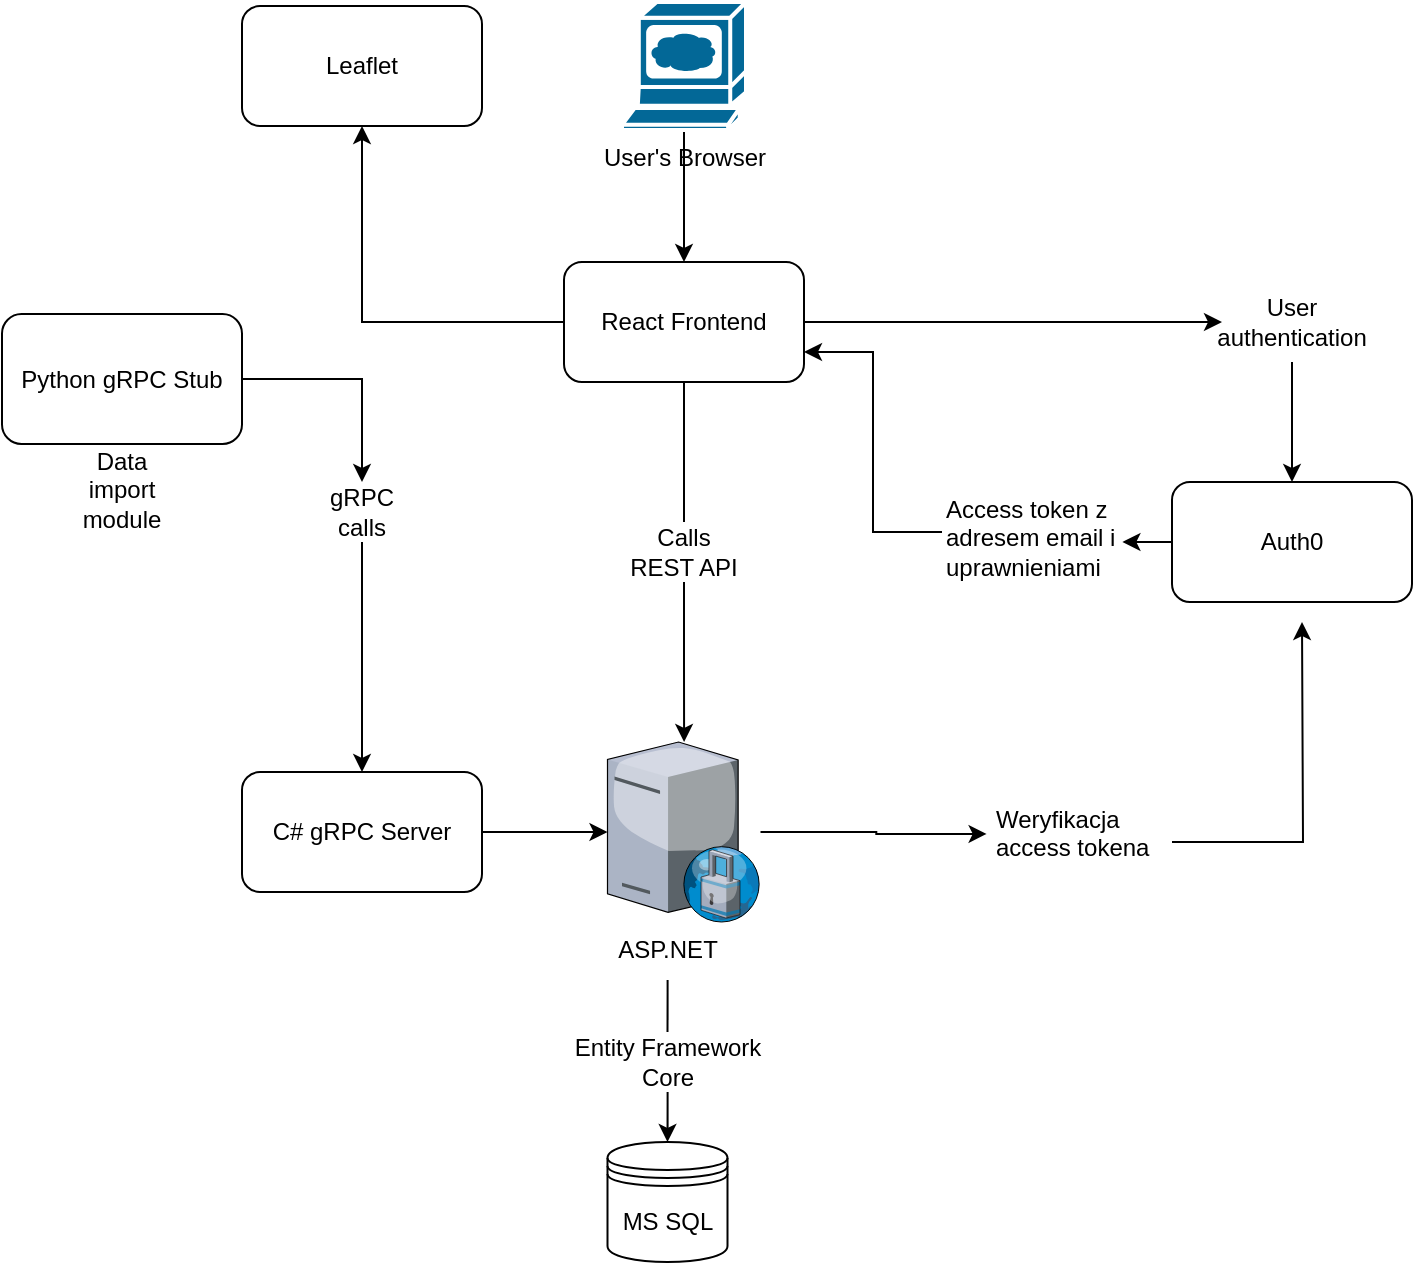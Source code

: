 <mxfile version="20.8.3" type="device"><diagram id="7ut-9iIOZLhbiyHW9Smj" name="Strona-1"><mxGraphModel dx="1434" dy="1993" grid="1" gridSize="10" guides="1" tooltips="1" connect="1" arrows="1" fold="1" page="1" pageScale="1" pageWidth="827" pageHeight="1169" math="0" shadow="0"><root><mxCell id="0"/><mxCell id="1" parent="0"/><mxCell id="j9mrs3jsk5Irx0HYx2g0-12" style="edgeStyle=orthogonalEdgeStyle;rounded=0;orthogonalLoop=1;jettySize=auto;html=1;startArrow=none;" parent="1" source="j9mrs3jsk5Irx0HYx2g0-13" target="j9mrs3jsk5Irx0HYx2g0-2" edge="1"><mxGeometry relative="1" as="geometry"/></mxCell><mxCell id="j9mrs3jsk5Irx0HYx2g0-16" style="edgeStyle=orthogonalEdgeStyle;rounded=0;orthogonalLoop=1;jettySize=auto;html=1;entryX=0.5;entryY=0;entryDx=0;entryDy=0;" parent="1" source="j9mrs3jsk5Irx0HYx2g0-1" target="j9mrs3jsk5Irx0HYx2g0-15" edge="1"><mxGeometry relative="1" as="geometry"/></mxCell><mxCell id="j9mrs3jsk5Irx0HYx2g0-1" value="User's Browser" style="shape=mxgraph.cisco.computers_and_peripherals.web_browser;html=1;pointerEvents=1;dashed=0;fillColor=#036897;strokeColor=#ffffff;strokeWidth=2;verticalLabelPosition=bottom;verticalAlign=top;align=center;outlineConnect=0;" parent="1" vertex="1"><mxGeometry x="320" y="-1020" width="62" height="64" as="geometry"/></mxCell><mxCell id="j9mrs3jsk5Irx0HYx2g0-14" value="" style="edgeStyle=orthogonalEdgeStyle;rounded=0;orthogonalLoop=1;jettySize=auto;html=1;endArrow=none;exitX=0.5;exitY=1;exitDx=0;exitDy=0;" parent="1" source="j9mrs3jsk5Irx0HYx2g0-15" target="j9mrs3jsk5Irx0HYx2g0-13" edge="1"><mxGeometry relative="1" as="geometry"><mxPoint x="382" y="-988" as="sourcePoint"/><mxPoint x="528.25" y="-745" as="targetPoint"/></mxGeometry></mxCell><mxCell id="j9mrs3jsk5Irx0HYx2g0-13" value="Calls REST API" style="text;html=1;strokeColor=none;fillColor=none;align=center;verticalAlign=middle;whiteSpace=wrap;rounded=0;" parent="1" vertex="1"><mxGeometry x="321" y="-760" width="60" height="30" as="geometry"/></mxCell><mxCell id="j9mrs3jsk5Irx0HYx2g0-42" style="edgeStyle=orthogonalEdgeStyle;rounded=0;orthogonalLoop=1;jettySize=auto;html=1;entryX=0.5;entryY=1;entryDx=0;entryDy=0;" parent="1" source="j9mrs3jsk5Irx0HYx2g0-15" target="j9mrs3jsk5Irx0HYx2g0-41" edge="1"><mxGeometry relative="1" as="geometry"/></mxCell><mxCell id="j9mrs3jsk5Irx0HYx2g0-45" style="edgeStyle=orthogonalEdgeStyle;rounded=0;orthogonalLoop=1;jettySize=auto;html=1;entryX=0;entryY=0.5;entryDx=0;entryDy=0;entryPerimeter=0;" parent="1" source="j9mrs3jsk5Irx0HYx2g0-15" target="j9mrs3jsk5Irx0HYx2g0-44" edge="1"><mxGeometry relative="1" as="geometry"/></mxCell><mxCell id="j9mrs3jsk5Irx0HYx2g0-15" value="React Frontend" style="rounded=1;whiteSpace=wrap;html=1;" parent="1" vertex="1"><mxGeometry x="291" y="-890" width="120" height="60" as="geometry"/></mxCell><mxCell id="j9mrs3jsk5Irx0HYx2g0-17" value="" style="group" parent="1" vertex="1" connectable="0"><mxGeometry x="312.75" y="-650" width="76.5" height="119" as="geometry"/></mxCell><mxCell id="j9mrs3jsk5Irx0HYx2g0-2" value="" style="verticalLabelPosition=bottom;sketch=0;aspect=fixed;html=1;verticalAlign=bottom;strokeColor=none;align=center;outlineConnect=0;shape=mxgraph.citrix.proxy_server;textOpacity=0;container=0;" parent="j9mrs3jsk5Irx0HYx2g0-17" vertex="1"><mxGeometry width="76.5" height="90" as="geometry"/></mxCell><mxCell id="j9mrs3jsk5Irx0HYx2g0-11" value="ASP.NET" style="text;html=1;strokeColor=none;fillColor=none;align=center;verticalAlign=middle;whiteSpace=wrap;rounded=0;" parent="j9mrs3jsk5Irx0HYx2g0-17" vertex="1"><mxGeometry y="89" width="60" height="30" as="geometry"/></mxCell><mxCell id="sQhT3LCyXIFhDQNbR8b6-8" style="edgeStyle=orthogonalEdgeStyle;rounded=0;orthogonalLoop=1;jettySize=auto;html=1;exitX=0;exitY=0.5;exitDx=0;exitDy=0;entryX=1.002;entryY=0.603;entryDx=0;entryDy=0;entryPerimeter=0;" parent="1" source="j9mrs3jsk5Irx0HYx2g0-18" target="sQhT3LCyXIFhDQNbR8b6-3" edge="1"><mxGeometry relative="1" as="geometry"/></mxCell><mxCell id="j9mrs3jsk5Irx0HYx2g0-18" value="Auth0" style="rounded=1;whiteSpace=wrap;html=1;" parent="1" vertex="1"><mxGeometry x="595" y="-780" width="120" height="60" as="geometry"/></mxCell><mxCell id="j9mrs3jsk5Irx0HYx2g0-27" value="" style="group" parent="1" vertex="1" connectable="0"><mxGeometry x="10" y="-864" width="120" height="104" as="geometry"/></mxCell><mxCell id="j9mrs3jsk5Irx0HYx2g0-24" value="Python gRPC Stub" style="rounded=1;whiteSpace=wrap;html=1;container=0;" parent="j9mrs3jsk5Irx0HYx2g0-27" vertex="1"><mxGeometry width="120" height="65" as="geometry"/></mxCell><mxCell id="j9mrs3jsk5Irx0HYx2g0-25" value="Data import module" style="text;html=1;strokeColor=none;fillColor=none;align=center;verticalAlign=middle;whiteSpace=wrap;rounded=0;container=0;" parent="j9mrs3jsk5Irx0HYx2g0-27" vertex="1"><mxGeometry x="30" y="71.5" width="60" height="32.5" as="geometry"/></mxCell><mxCell id="j9mrs3jsk5Irx0HYx2g0-33" style="edgeStyle=orthogonalEdgeStyle;rounded=0;orthogonalLoop=1;jettySize=auto;html=1;entryX=0.5;entryY=0;entryDx=0;entryDy=0;" parent="1" source="j9mrs3jsk5Irx0HYx2g0-29" target="j9mrs3jsk5Irx0HYx2g0-31" edge="1"><mxGeometry relative="1" as="geometry"><Array as="points"><mxPoint x="190" y="-635"/></Array></mxGeometry></mxCell><mxCell id="j9mrs3jsk5Irx0HYx2g0-29" value="gRPC calls" style="text;html=1;strokeColor=none;fillColor=none;align=center;verticalAlign=middle;whiteSpace=wrap;rounded=0;" parent="1" vertex="1"><mxGeometry x="160" y="-780" width="60" height="30" as="geometry"/></mxCell><mxCell id="j9mrs3jsk5Irx0HYx2g0-32" style="edgeStyle=orthogonalEdgeStyle;rounded=0;orthogonalLoop=1;jettySize=auto;html=1;" parent="1" source="j9mrs3jsk5Irx0HYx2g0-31" target="j9mrs3jsk5Irx0HYx2g0-2" edge="1"><mxGeometry relative="1" as="geometry"/></mxCell><mxCell id="j9mrs3jsk5Irx0HYx2g0-31" value="C# gRPC Server" style="rounded=1;whiteSpace=wrap;html=1;" parent="1" vertex="1"><mxGeometry x="130" y="-635" width="120" height="60" as="geometry"/></mxCell><mxCell id="j9mrs3jsk5Irx0HYx2g0-34" style="edgeStyle=orthogonalEdgeStyle;rounded=0;orthogonalLoop=1;jettySize=auto;html=1;entryX=0.5;entryY=0;entryDx=0;entryDy=0;" parent="1" source="j9mrs3jsk5Irx0HYx2g0-24" target="j9mrs3jsk5Irx0HYx2g0-29" edge="1"><mxGeometry relative="1" as="geometry"/></mxCell><mxCell id="j9mrs3jsk5Irx0HYx2g0-35" value="MS SQL" style="shape=datastore;whiteSpace=wrap;html=1;" parent="1" vertex="1"><mxGeometry x="312.75" y="-450" width="60" height="60" as="geometry"/></mxCell><mxCell id="j9mrs3jsk5Irx0HYx2g0-39" style="edgeStyle=orthogonalEdgeStyle;rounded=0;orthogonalLoop=1;jettySize=auto;html=1;entryX=0.5;entryY=0;entryDx=0;entryDy=0;startArrow=none;" parent="1" source="j9mrs3jsk5Irx0HYx2g0-38" target="j9mrs3jsk5Irx0HYx2g0-35" edge="1"><mxGeometry relative="1" as="geometry"/></mxCell><mxCell id="j9mrs3jsk5Irx0HYx2g0-40" value="" style="edgeStyle=orthogonalEdgeStyle;rounded=0;orthogonalLoop=1;jettySize=auto;html=1;entryX=0.5;entryY=0;entryDx=0;entryDy=0;endArrow=none;" parent="1" source="j9mrs3jsk5Irx0HYx2g0-11" target="j9mrs3jsk5Irx0HYx2g0-38" edge="1"><mxGeometry relative="1" as="geometry"><mxPoint x="342.75" y="-531" as="sourcePoint"/><mxPoint x="342.75" y="-450" as="targetPoint"/></mxGeometry></mxCell><mxCell id="j9mrs3jsk5Irx0HYx2g0-38" value="Entity Framework Core" style="text;html=1;strokeColor=none;fillColor=none;align=center;verticalAlign=middle;whiteSpace=wrap;rounded=0;" parent="1" vertex="1"><mxGeometry x="287.75" y="-505" width="110" height="30" as="geometry"/></mxCell><mxCell id="j9mrs3jsk5Irx0HYx2g0-41" value="Leaflet" style="rounded=1;whiteSpace=wrap;html=1;" parent="1" vertex="1"><mxGeometry x="130" y="-1018" width="120" height="60" as="geometry"/></mxCell><mxCell id="sQhT3LCyXIFhDQNbR8b6-1" style="edgeStyle=orthogonalEdgeStyle;rounded=0;orthogonalLoop=1;jettySize=auto;html=1;exitX=0.5;exitY=1;exitDx=0;exitDy=0;" parent="1" source="j9mrs3jsk5Irx0HYx2g0-44" target="j9mrs3jsk5Irx0HYx2g0-18" edge="1"><mxGeometry relative="1" as="geometry"/></mxCell><mxCell id="j9mrs3jsk5Irx0HYx2g0-44" value="User authentication" style="text;html=1;strokeColor=none;fillColor=none;align=center;verticalAlign=middle;whiteSpace=wrap;rounded=0;" parent="1" vertex="1"><mxGeometry x="620" y="-880" width="70" height="40" as="geometry"/></mxCell><mxCell id="sQhT3LCyXIFhDQNbR8b6-9" style="edgeStyle=orthogonalEdgeStyle;rounded=0;orthogonalLoop=1;jettySize=auto;html=1;entryX=1;entryY=0.75;entryDx=0;entryDy=0;" parent="1" source="sQhT3LCyXIFhDQNbR8b6-3" target="j9mrs3jsk5Irx0HYx2g0-15" edge="1"><mxGeometry relative="1" as="geometry"/></mxCell><mxCell id="sQhT3LCyXIFhDQNbR8b6-3" value="Access token z adresem email i uprawnieniami" style="text;whiteSpace=wrap;html=1;" parent="1" vertex="1"><mxGeometry x="480" y="-780" width="90" height="50" as="geometry"/></mxCell><mxCell id="sQhT3LCyXIFhDQNbR8b6-7" style="edgeStyle=orthogonalEdgeStyle;rounded=0;orthogonalLoop=1;jettySize=auto;html=1;" parent="1" source="sQhT3LCyXIFhDQNbR8b6-5" edge="1"><mxGeometry relative="1" as="geometry"><mxPoint x="660" y="-710.0" as="targetPoint"/></mxGeometry></mxCell><mxCell id="sQhT3LCyXIFhDQNbR8b6-5" value="Weryfikacja access tokena" style="text;whiteSpace=wrap;html=1;" parent="1" vertex="1"><mxGeometry x="505" y="-625" width="90" height="50" as="geometry"/></mxCell><mxCell id="sQhT3LCyXIFhDQNbR8b6-6" style="edgeStyle=orthogonalEdgeStyle;rounded=0;orthogonalLoop=1;jettySize=auto;html=1;entryX=-0.03;entryY=0.419;entryDx=0;entryDy=0;entryPerimeter=0;" parent="1" source="j9mrs3jsk5Irx0HYx2g0-2" target="sQhT3LCyXIFhDQNbR8b6-5" edge="1"><mxGeometry relative="1" as="geometry"/></mxCell></root></mxGraphModel></diagram></mxfile>